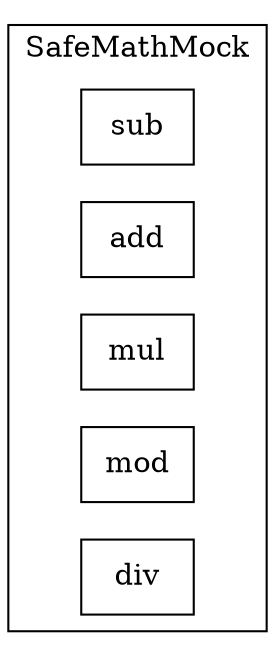 strict digraph {
rankdir="LR"
node [shape=box]
subgraph cluster_83_SafeMathMock {
label = "SafeMathMock"
"83_sub" [label="sub"]
"83_add" [label="add"]
"83_mul" [label="mul"]
"83_mod" [label="mod"]
"83_div" [label="div"]
}subgraph cluster_solidity {
label = "[Solidity]"
}
}